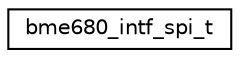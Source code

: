 digraph "Graphical Class Hierarchy"
{
 // LATEX_PDF_SIZE
  edge [fontname="Helvetica",fontsize="10",labelfontname="Helvetica",labelfontsize="10"];
  node [fontname="Helvetica",fontsize="10",shape=record];
  rankdir="LR";
  Node0 [label="bme680_intf_spi_t",height=0.2,width=0.4,color="black", fillcolor="white", style="filled",URL="$structbme680__intf__spi__t.html",tooltip="BME680 SPI parameters."];
}
